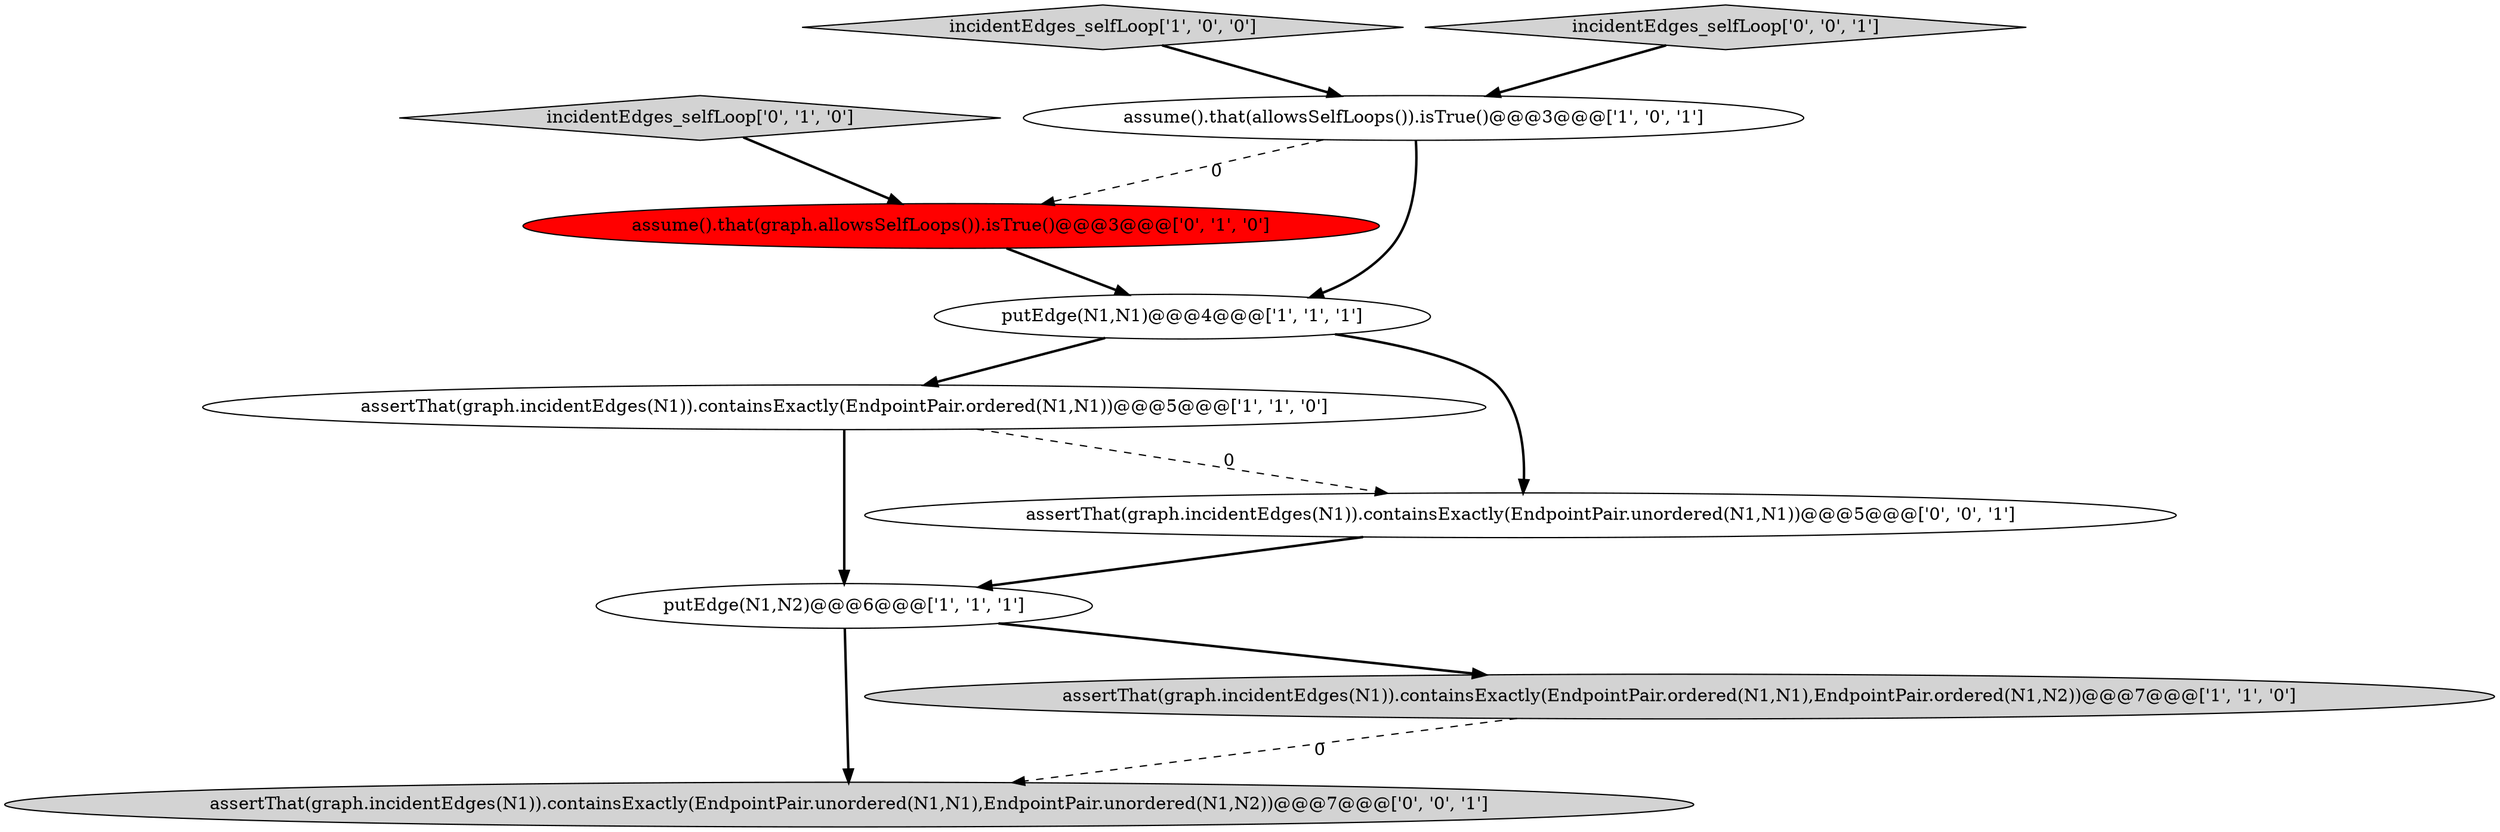 digraph {
2 [style = filled, label = "assume().that(allowsSelfLoops()).isTrue()@@@3@@@['1', '0', '1']", fillcolor = white, shape = ellipse image = "AAA0AAABBB1BBB"];
7 [style = filled, label = "incidentEdges_selfLoop['0', '1', '0']", fillcolor = lightgray, shape = diamond image = "AAA0AAABBB2BBB"];
1 [style = filled, label = "incidentEdges_selfLoop['1', '0', '0']", fillcolor = lightgray, shape = diamond image = "AAA0AAABBB1BBB"];
6 [style = filled, label = "assume().that(graph.allowsSelfLoops()).isTrue()@@@3@@@['0', '1', '0']", fillcolor = red, shape = ellipse image = "AAA1AAABBB2BBB"];
3 [style = filled, label = "putEdge(N1,N2)@@@6@@@['1', '1', '1']", fillcolor = white, shape = ellipse image = "AAA0AAABBB1BBB"];
0 [style = filled, label = "putEdge(N1,N1)@@@4@@@['1', '1', '1']", fillcolor = white, shape = ellipse image = "AAA0AAABBB1BBB"];
5 [style = filled, label = "assertThat(graph.incidentEdges(N1)).containsExactly(EndpointPair.ordered(N1,N1))@@@5@@@['1', '1', '0']", fillcolor = white, shape = ellipse image = "AAA0AAABBB1BBB"];
10 [style = filled, label = "assertThat(graph.incidentEdges(N1)).containsExactly(EndpointPair.unordered(N1,N1),EndpointPair.unordered(N1,N2))@@@7@@@['0', '0', '1']", fillcolor = lightgray, shape = ellipse image = "AAA0AAABBB3BBB"];
4 [style = filled, label = "assertThat(graph.incidentEdges(N1)).containsExactly(EndpointPair.ordered(N1,N1),EndpointPair.ordered(N1,N2))@@@7@@@['1', '1', '0']", fillcolor = lightgray, shape = ellipse image = "AAA0AAABBB1BBB"];
8 [style = filled, label = "incidentEdges_selfLoop['0', '0', '1']", fillcolor = lightgray, shape = diamond image = "AAA0AAABBB3BBB"];
9 [style = filled, label = "assertThat(graph.incidentEdges(N1)).containsExactly(EndpointPair.unordered(N1,N1))@@@5@@@['0', '0', '1']", fillcolor = white, shape = ellipse image = "AAA0AAABBB3BBB"];
5->3 [style = bold, label=""];
9->3 [style = bold, label=""];
3->10 [style = bold, label=""];
5->9 [style = dashed, label="0"];
1->2 [style = bold, label=""];
2->0 [style = bold, label=""];
6->0 [style = bold, label=""];
0->9 [style = bold, label=""];
4->10 [style = dashed, label="0"];
8->2 [style = bold, label=""];
3->4 [style = bold, label=""];
7->6 [style = bold, label=""];
0->5 [style = bold, label=""];
2->6 [style = dashed, label="0"];
}
